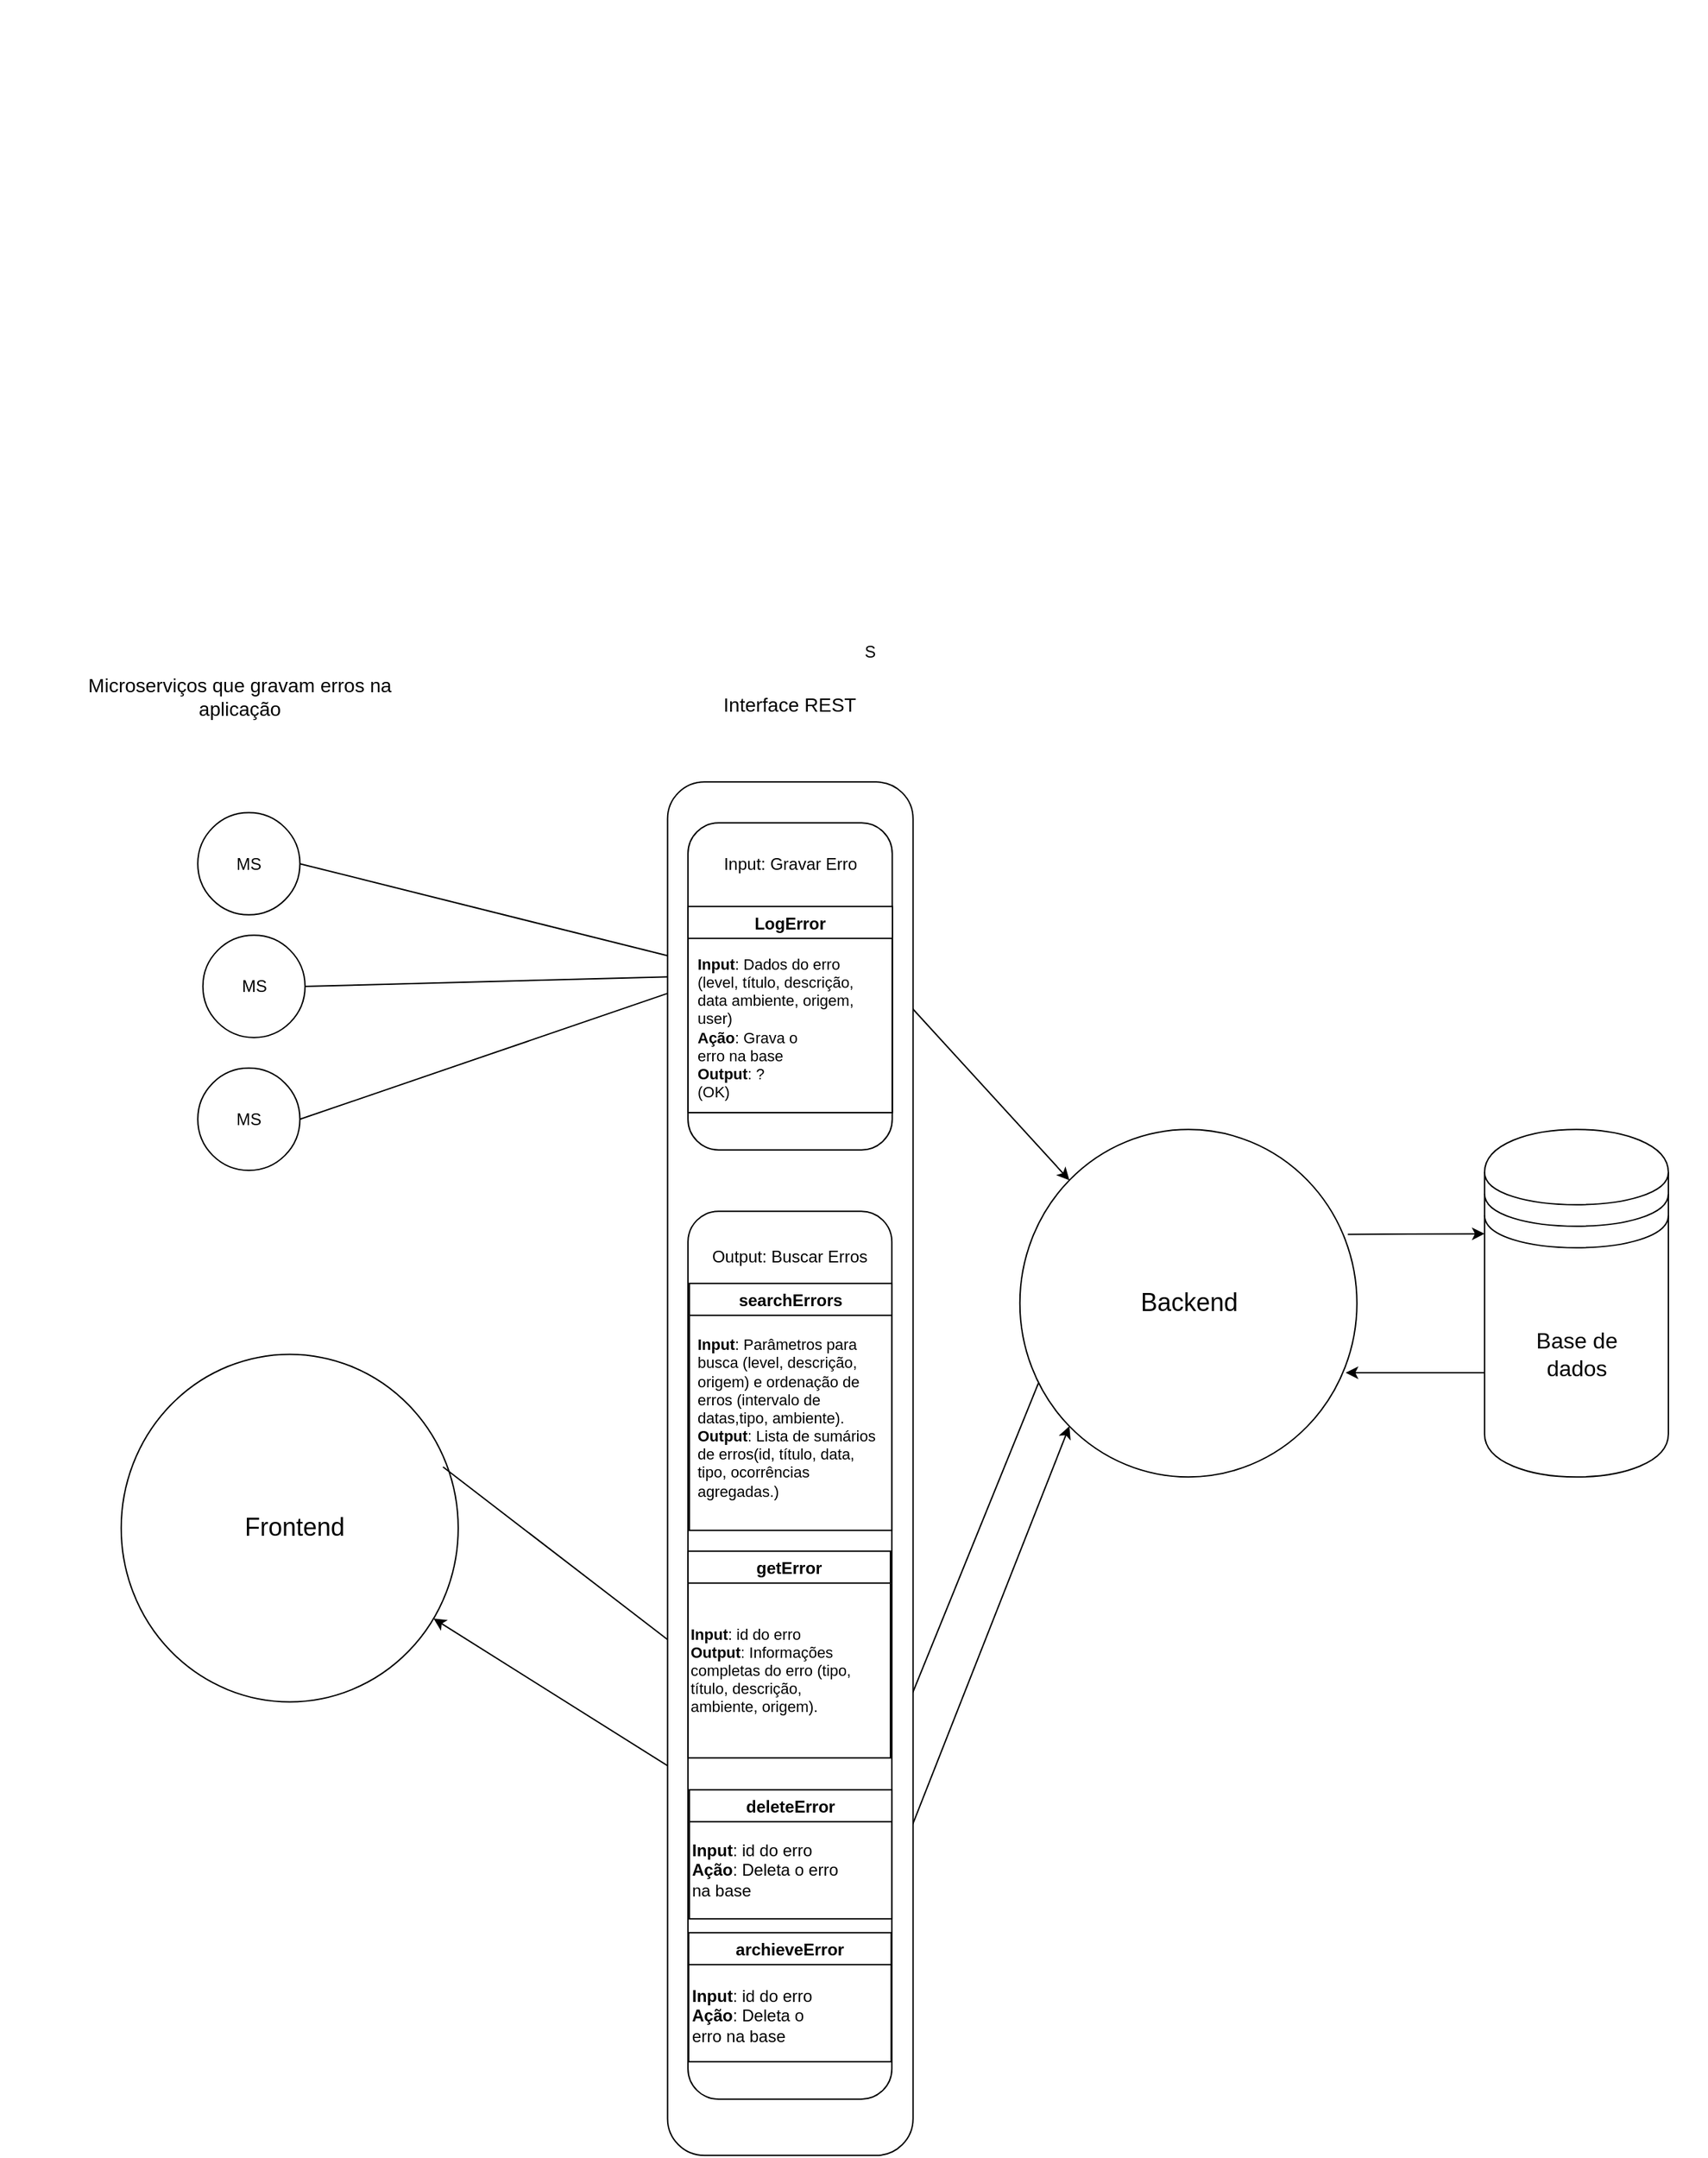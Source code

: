<mxfile version="12.0.2" type="device" pages="1"><diagram id="cvA6GfhJ9MbU6rOwyBwM" name="Page-1"><mxGraphModel dx="2424" dy="2000" grid="1" gridSize="10" guides="1" tooltips="1" connect="1" arrows="1" fold="1" page="1" pageScale="1" pageWidth="850" pageHeight="1100" math="0" shadow="0"><root><mxCell id="0"/><mxCell id="1" parent="0"/><mxCell id="ubPMHgb0RJ8jknI0h8GK-197" value="" style="group;" parent="1" vertex="1" connectable="0"><mxGeometry x="-14" y="-160" width="1205" height="1239.655" as="geometry"/></mxCell><mxCell id="ubPMHgb0RJ8jknI0h8GK-195" value="" style="group" parent="ubPMHgb0RJ8jknI0h8GK-197" vertex="1" connectable="0"><mxGeometry x="50" y="159.016" width="1155" height="1080.64" as="geometry"/></mxCell><mxCell id="ubPMHgb0RJ8jknI0h8GK-194" value="" style="group" parent="ubPMHgb0RJ8jknI0h8GK-195" vertex="1" connectable="0"><mxGeometry width="1155" height="1080.64" as="geometry"/></mxCell><mxCell id="ubPMHgb0RJ8jknI0h8GK-193" value="" style="group" parent="ubPMHgb0RJ8jknI0h8GK-194" vertex="1" connectable="0"><mxGeometry width="1155" height="1080.64" as="geometry"/></mxCell><mxCell id="ubPMHgb0RJ8jknI0h8GK-106" value="" style="group;aspect=fixed;container=1;" parent="ubPMHgb0RJ8jknI0h8GK-193" vertex="1" connectable="0"><mxGeometry width="1155" height="1080.64" as="geometry"/></mxCell><mxCell id="ubPMHgb0RJ8jknI0h8GK-104" value="S" style="group;aspect=fixed;" parent="ubPMHgb0RJ8jknI0h8GK-106" vertex="1" connectable="0"><mxGeometry x="-25.5" y="297" width="1206" height="1097.64" as="geometry"/></mxCell><mxCell id="ubPMHgb0RJ8jknI0h8GK-102" value="" style="group" parent="ubPMHgb0RJ8jknI0h8GK-104" vertex="1" connectable="0"><mxGeometry x="16.5" y="4.5" width="1161.938" height="1093.14" as="geometry"/></mxCell><mxCell id="ubPMHgb0RJ8jknI0h8GK-101" value="" style="group" parent="ubPMHgb0RJ8jknI0h8GK-102" vertex="1" connectable="0"><mxGeometry width="1161.938" height="1093.14" as="geometry"/></mxCell><mxCell id="ubPMHgb0RJ8jknI0h8GK-95" value="" style="group" parent="ubPMHgb0RJ8jknI0h8GK-101" vertex="1" connectable="0"><mxGeometry width="1161.938" height="1093.14" as="geometry"/></mxCell><mxCell id="ubPMHgb0RJ8jknI0h8GK-37" value="" style="group" parent="ubPMHgb0RJ8jknI0h8GK-95" vertex="1" connectable="0"><mxGeometry x="105.296" y="213.646" width="73.634" height="73.671" as="geometry"/></mxCell><mxCell id="ubPMHgb0RJ8jknI0h8GK-38" value="" style="group" parent="ubPMHgb0RJ8jknI0h8GK-37" vertex="1" connectable="0"><mxGeometry width="73.634" height="73.671" as="geometry"/></mxCell><mxCell id="ubPMHgb0RJ8jknI0h8GK-39" value="" style="ellipse;whiteSpace=wrap;html=1;" parent="ubPMHgb0RJ8jknI0h8GK-38" vertex="1"><mxGeometry width="73.634" height="73.671" as="geometry"/></mxCell><mxCell id="ubPMHgb0RJ8jknI0h8GK-40" value="&lt;div&gt;MS&lt;/div&gt;" style="text;html=1;strokeColor=none;fillColor=none;align=center;verticalAlign=middle;whiteSpace=wrap;rounded=0;" parent="ubPMHgb0RJ8jknI0h8GK-38" vertex="1"><mxGeometry x="7.363" y="22.101" width="58.907" height="29.468" as="geometry"/></mxCell><mxCell id="ubPMHgb0RJ8jknI0h8GK-45" value="&lt;div&gt;&lt;font style=&quot;font-size: 14px&quot;&gt;Microserviços que gravam erros na aplicação&lt;/font&gt;&lt;/div&gt;&lt;div&gt;&lt;font size=&quot;3&quot;&gt;&lt;br&gt;&lt;/font&gt;&lt;/div&gt;" style="text;html=1;strokeColor=none;fillColor=none;align=center;verticalAlign=middle;whiteSpace=wrap;rounded=0;" parent="ubPMHgb0RJ8jknI0h8GK-95" vertex="1"><mxGeometry width="263.608" height="103.14" as="geometry"/></mxCell><mxCell id="ubPMHgb0RJ8jknI0h8GK-55" value="" style="group" parent="ubPMHgb0RJ8jknI0h8GK-95" vertex="1" connectable="0"><mxGeometry x="101.614" y="125.241" width="73.634" height="73.671" as="geometry"/></mxCell><mxCell id="ubPMHgb0RJ8jknI0h8GK-41" value="" style="group" parent="ubPMHgb0RJ8jknI0h8GK-55" vertex="1" connectable="0"><mxGeometry width="73.634" height="73.671" as="geometry"/></mxCell><mxCell id="ubPMHgb0RJ8jknI0h8GK-42" value="" style="group" parent="ubPMHgb0RJ8jknI0h8GK-41" vertex="1" connectable="0"><mxGeometry width="73.634" height="73.671" as="geometry"/></mxCell><mxCell id="ubPMHgb0RJ8jknI0h8GK-43" value="" style="ellipse;whiteSpace=wrap;html=1;" parent="ubPMHgb0RJ8jknI0h8GK-42" vertex="1"><mxGeometry width="73.634" height="73.671" as="geometry"/></mxCell><mxCell id="ubPMHgb0RJ8jknI0h8GK-44" value="&lt;div&gt;MS&lt;/div&gt;" style="text;html=1;strokeColor=none;fillColor=none;align=center;verticalAlign=middle;whiteSpace=wrap;rounded=0;" parent="ubPMHgb0RJ8jknI0h8GK-42" vertex="1"><mxGeometry x="7.363" y="22.101" width="58.907" height="29.468" as="geometry"/></mxCell><mxCell id="ubPMHgb0RJ8jknI0h8GK-56" value="" style="group" parent="ubPMHgb0RJ8jknI0h8GK-95" vertex="1" connectable="0"><mxGeometry x="13.254" y="88.405" width="73.634" height="73.671" as="geometry"/></mxCell><mxCell id="ubPMHgb0RJ8jknI0h8GK-27" value="" style="group" parent="ubPMHgb0RJ8jknI0h8GK-56" vertex="1" connectable="0"><mxGeometry width="73.634" height="73.671" as="geometry"/></mxCell><mxCell id="ubPMHgb0RJ8jknI0h8GK-59" value="" style="group" parent="ubPMHgb0RJ8jknI0h8GK-95" vertex="1" connectable="0"><mxGeometry x="101.614" y="309.419" width="73.634" height="73.671" as="geometry"/></mxCell><mxCell id="ubPMHgb0RJ8jknI0h8GK-33" value="" style="group" parent="ubPMHgb0RJ8jknI0h8GK-59" vertex="1" connectable="0"><mxGeometry width="73.634" height="73.671" as="geometry"/></mxCell><mxCell id="ubPMHgb0RJ8jknI0h8GK-34" value="" style="group" parent="ubPMHgb0RJ8jknI0h8GK-33" vertex="1" connectable="0"><mxGeometry width="73.634" height="73.671" as="geometry"/></mxCell><mxCell id="ubPMHgb0RJ8jknI0h8GK-35" value="" style="ellipse;whiteSpace=wrap;html=1;" parent="ubPMHgb0RJ8jknI0h8GK-34" vertex="1"><mxGeometry width="73.634" height="73.671" as="geometry"/></mxCell><mxCell id="ubPMHgb0RJ8jknI0h8GK-36" value="&lt;div&gt;MS&lt;/div&gt;" style="text;html=1;strokeColor=none;fillColor=none;align=center;verticalAlign=middle;whiteSpace=wrap;rounded=0;" parent="ubPMHgb0RJ8jknI0h8GK-34" vertex="1"><mxGeometry x="7.363" y="22.101" width="58.907" height="29.468" as="geometry"/></mxCell><mxCell id="ubPMHgb0RJ8jknI0h8GK-62" value="" style="endArrow=classic;html=1;exitX=1;exitY=0.5;exitDx=0;exitDy=0;" parent="ubPMHgb0RJ8jknI0h8GK-95" source="ubPMHgb0RJ8jknI0h8GK-43" target="ubPMHgb0RJ8jknI0h8GK-4" edge="1"><mxGeometry width="50" height="50" relative="1" as="geometry"><mxPoint x="204.701" y="206.279" as="sourcePoint"/><mxPoint x="278.335" y="132.608" as="targetPoint"/></mxGeometry></mxCell><mxCell id="ubPMHgb0RJ8jknI0h8GK-64" value="" style="endArrow=classic;html=1;entryX=0;entryY=0.5;entryDx=0;entryDy=0;exitX=1;exitY=0.5;exitDx=0;exitDy=0;" parent="ubPMHgb0RJ8jknI0h8GK-95" source="ubPMHgb0RJ8jknI0h8GK-35" target="ubPMHgb0RJ8jknI0h8GK-4" edge="1"><mxGeometry width="50" height="50" relative="1" as="geometry"><mxPoint x="234.155" y="412.558" as="sourcePoint"/><mxPoint x="307.788" y="338.887" as="targetPoint"/></mxGeometry></mxCell><mxCell id="ubPMHgb0RJ8jknI0h8GK-65" value="" style="endArrow=classic;html=1;exitX=1;exitY=0.5;exitDx=0;exitDy=0;entryX=0.015;entryY=0.469;entryDx=0;entryDy=0;entryPerimeter=0;" parent="ubPMHgb0RJ8jknI0h8GK-95" source="ubPMHgb0RJ8jknI0h8GK-39" target="ubPMHgb0RJ8jknI0h8GK-4" edge="1"><mxGeometry width="50" height="50" relative="1" as="geometry"><mxPoint x="234.155" y="294.684" as="sourcePoint"/><mxPoint x="307.788" y="221.013" as="targetPoint"/></mxGeometry></mxCell><mxCell id="ubPMHgb0RJ8jknI0h8GK-68" value="" style="group" parent="ubPMHgb0RJ8jknI0h8GK-95" vertex="1" connectable="0"><mxGeometry x="46.389" y="515.698" width="242.991" height="250.482" as="geometry"/></mxCell><mxCell id="ubPMHgb0RJ8jknI0h8GK-8" value="" style="ellipse;whiteSpace=wrap;html=1;" parent="ubPMHgb0RJ8jknI0h8GK-68" vertex="1"><mxGeometry width="242.991" height="250.482" as="geometry"/></mxCell><mxCell id="ubPMHgb0RJ8jknI0h8GK-66" value="&lt;font style=&quot;font-size: 18px&quot;&gt;Frontend&lt;/font&gt;" style="text;html=1;strokeColor=none;fillColor=none;align=center;verticalAlign=middle;whiteSpace=wrap;rounded=0;" parent="ubPMHgb0RJ8jknI0h8GK-68" vertex="1"><mxGeometry x="58.907" y="99.456" width="132.54" height="51.57" as="geometry"/></mxCell><mxCell id="ubPMHgb0RJ8jknI0h8GK-70" value="" style="endArrow=classic;html=1;entryX=0;entryY=0.5;entryDx=0;entryDy=0;exitX=0.955;exitY=0.324;exitDx=0;exitDy=0;exitPerimeter=0;" parent="ubPMHgb0RJ8jknI0h8GK-95" source="ubPMHgb0RJ8jknI0h8GK-8" target="ubPMHgb0RJ8jknI0h8GK-5" edge="1"><mxGeometry width="50" height="50" relative="1" as="geometry"><mxPoint x="293.062" y="589.369" as="sourcePoint"/><mxPoint x="366.695" y="515.698" as="targetPoint"/></mxGeometry></mxCell><mxCell id="ubPMHgb0RJ8jknI0h8GK-72" value="" style="endArrow=classic;html=1;exitX=0.001;exitY=0.639;exitDx=0;exitDy=0;exitPerimeter=0;" parent="ubPMHgb0RJ8jknI0h8GK-95" source="ubPMHgb0RJ8jknI0h8GK-5" target="ubPMHgb0RJ8jknI0h8GK-8" edge="1"><mxGeometry width="50" height="50" relative="1" as="geometry"><mxPoint x="293.062" y="810.382" as="sourcePoint"/><mxPoint x="366.695" y="736.711" as="targetPoint"/></mxGeometry></mxCell><mxCell id="ubPMHgb0RJ8jknI0h8GK-75" value="" style="group" parent="ubPMHgb0RJ8jknI0h8GK-95" vertex="1" connectable="0"><mxGeometry x="694.365" y="353.621" width="242.991" height="250.482" as="geometry"/></mxCell><mxCell id="ubPMHgb0RJ8jknI0h8GK-7" value="" style="ellipse;whiteSpace=wrap;html=1;" parent="ubPMHgb0RJ8jknI0h8GK-75" vertex="1"><mxGeometry width="242.991" height="250.482" as="geometry"/></mxCell><mxCell id="ubPMHgb0RJ8jknI0h8GK-74" value="&lt;font style=&quot;font-size: 18px&quot;&gt;Backend&lt;/font&gt;" style="text;html=1;strokeColor=none;fillColor=none;align=center;verticalAlign=middle;whiteSpace=wrap;rounded=0;" parent="ubPMHgb0RJ8jknI0h8GK-75" vertex="1"><mxGeometry x="33.135" y="110.507" width="176.721" height="29.468" as="geometry"/></mxCell><mxCell id="ubPMHgb0RJ8jknI0h8GK-77" value="" style="group" parent="ubPMHgb0RJ8jknI0h8GK-95" vertex="1" connectable="0"><mxGeometry x="1029.397" y="353.621" width="132.54" height="250.482" as="geometry"/></mxCell><mxCell id="ubPMHgb0RJ8jknI0h8GK-1" value="" style="shape=datastore;whiteSpace=wrap;html=1;" parent="ubPMHgb0RJ8jknI0h8GK-77" vertex="1"><mxGeometry width="132.54" height="250.482" as="geometry"/></mxCell><mxCell id="ubPMHgb0RJ8jknI0h8GK-76" value="&lt;font size=&quot;3&quot;&gt;Base de dados&lt;br&gt;&lt;/font&gt;" style="text;html=1;strokeColor=none;fillColor=none;align=center;verticalAlign=middle;whiteSpace=wrap;rounded=0;" parent="ubPMHgb0RJ8jknI0h8GK-77" vertex="1"><mxGeometry x="29.453" y="95.772" width="73.634" height="132.608" as="geometry"/></mxCell><mxCell id="ubPMHgb0RJ8jknI0h8GK-78" value="" style="endArrow=classic;html=1;exitX=0.973;exitY=0.302;exitDx=0;exitDy=0;exitPerimeter=0;entryX=0;entryY=0.3;entryDx=0;entryDy=0;" parent="ubPMHgb0RJ8jknI0h8GK-95" source="ubPMHgb0RJ8jknI0h8GK-7" target="ubPMHgb0RJ8jknI0h8GK-1" edge="1"><mxGeometry width="50" height="50" relative="1" as="geometry"><mxPoint x="911.584" y="309.419" as="sourcePoint"/><mxPoint x="985.217" y="235.748" as="targetPoint"/></mxGeometry></mxCell><mxCell id="ubPMHgb0RJ8jknI0h8GK-79" value="" style="endArrow=classic;html=1;exitX=0;exitY=0.7;exitDx=0;exitDy=0;" parent="ubPMHgb0RJ8jknI0h8GK-95" source="ubPMHgb0RJ8jknI0h8GK-1" edge="1"><mxGeometry width="50" height="50" relative="1" as="geometry"><mxPoint x="779.043" y="736.711" as="sourcePoint"/><mxPoint x="929.256" y="528.958" as="targetPoint"/></mxGeometry></mxCell><mxCell id="ubPMHgb0RJ8jknI0h8GK-80" value="" style="endArrow=classic;html=1;exitX=1;exitY=0.5;exitDx=0;exitDy=0;entryX=0;entryY=0;entryDx=0;entryDy=0;" parent="ubPMHgb0RJ8jknI0h8GK-95" source="ubPMHgb0RJ8jknI0h8GK-4" target="ubPMHgb0RJ8jknI0h8GK-7" edge="1"><mxGeometry width="50" height="50" relative="1" as="geometry"><mxPoint x="675.956" y="265.216" as="sourcePoint"/><mxPoint x="779.043" y="206.279" as="targetPoint"/></mxGeometry></mxCell><mxCell id="ubPMHgb0RJ8jknI0h8GK-82" value="" style="endArrow=classic;html=1;exitX=1;exitY=0.75;exitDx=0;exitDy=0;entryX=0;entryY=1;entryDx=0;entryDy=0;" parent="ubPMHgb0RJ8jknI0h8GK-95" source="ubPMHgb0RJ8jknI0h8GK-5" target="ubPMHgb0RJ8jknI0h8GK-7" edge="1"><mxGeometry width="50" height="50" relative="1" as="geometry"><mxPoint x="734.863" y="795.648" as="sourcePoint"/><mxPoint x="808.497" y="721.977" as="targetPoint"/></mxGeometry></mxCell><mxCell id="ubPMHgb0RJ8jknI0h8GK-83" value="" style="endArrow=classic;html=1;exitX=0.055;exitY=0.73;exitDx=0;exitDy=0;exitPerimeter=0;entryX=1;entryY=0.6;entryDx=0;entryDy=0;entryPerimeter=0;" parent="ubPMHgb0RJ8jknI0h8GK-95" source="ubPMHgb0RJ8jknI0h8GK-7" target="ubPMHgb0RJ8jknI0h8GK-5" edge="1"><mxGeometry width="50" height="50" relative="1" as="geometry"><mxPoint x="690.683" y="780.914" as="sourcePoint"/><mxPoint x="764.316" y="707.243" as="targetPoint"/></mxGeometry></mxCell><mxCell id="ubPMHgb0RJ8jknI0h8GK-84" value="&lt;div style=&quot;font-size: 14px&quot;&gt;Interface REST&lt;/div&gt;" style="text;html=1;strokeColor=none;fillColor=none;align=center;verticalAlign=middle;whiteSpace=wrap;rounded=0;" parent="ubPMHgb0RJ8jknI0h8GK-95" vertex="1"><mxGeometry x="462.419" y="22.101" width="132.54" height="51.57" as="geometry"/></mxCell><mxCell id="ubPMHgb0RJ8jknI0h8GK-94" value="" style="group" parent="ubPMHgb0RJ8jknI0h8GK-95" vertex="1" connectable="0"><mxGeometry x="440.329" y="103.14" width="655.671" height="990" as="geometry"/></mxCell><mxCell id="ubPMHgb0RJ8jknI0h8GK-3" value="" style="rounded=1;whiteSpace=wrap;html=1;fillColor=#ffffff;" parent="ubPMHgb0RJ8jknI0h8GK-94" vertex="1"><mxGeometry width="177" height="990" as="geometry"/></mxCell><mxCell id="ubPMHgb0RJ8jknI0h8GK-69" value="" style="group" parent="ubPMHgb0RJ8jknI0h8GK-94" vertex="1" connectable="0"><mxGeometry x="14.727" y="29.468" width="640.945" height="920" as="geometry"/></mxCell><mxCell id="ubPMHgb0RJ8jknI0h8GK-4" value="" style="rounded=1;whiteSpace=wrap;html=1;" parent="ubPMHgb0RJ8jknI0h8GK-69" vertex="1"><mxGeometry width="147.267" height="235.748" as="geometry"/></mxCell><mxCell id="ubPMHgb0RJ8jknI0h8GK-5" value="" style="rounded=1;whiteSpace=wrap;html=1;" parent="ubPMHgb0RJ8jknI0h8GK-69" vertex="1"><mxGeometry y="280" width="147" height="640" as="geometry"/></mxCell><mxCell id="ubPMHgb0RJ8jknI0h8GK-85" value="Input: Gravar Erro" style="text;html=1;strokeColor=none;fillColor=none;align=center;verticalAlign=middle;whiteSpace=wrap;rounded=0;" parent="ubPMHgb0RJ8jknI0h8GK-69" vertex="1"><mxGeometry x="14.727" y="14.734" width="117.814" height="29.468" as="geometry"/></mxCell><mxCell id="ubPMHgb0RJ8jknI0h8GK-86" value="Output: Buscar Erros" style="text;html=1;strokeColor=none;fillColor=none;align=center;verticalAlign=middle;whiteSpace=wrap;rounded=0;" parent="ubPMHgb0RJ8jknI0h8GK-69" vertex="1"><mxGeometry y="287.317" width="147.267" height="51.57" as="geometry"/></mxCell><mxCell id="ubPMHgb0RJ8jknI0h8GK-120" value="LogError" style="swimlane;" parent="ubPMHgb0RJ8jknI0h8GK-69" vertex="1"><mxGeometry y="60.222" width="147.407" height="148.711" as="geometry"/></mxCell><mxCell id="ubPMHgb0RJ8jknI0h8GK-136" value="searchErrors" style="swimlane;" parent="ubPMHgb0RJ8jknI0h8GK-69" vertex="1"><mxGeometry x="1" y="332" width="146" height="178" as="geometry"/></mxCell><mxCell id="ubPMHgb0RJ8jknI0h8GK-190" value="&lt;div style=&quot;font-size: 11px&quot; align=&quot;left&quot;&gt;&lt;font style=&quot;font-size: 11px&quot;&gt;&lt;b&gt;Input&lt;/b&gt;: Parâmetros para busca (level, descrição, origem) e ordenação de erros (intervalo de datas,tipo, ambiente).&lt;/font&gt;&lt;/div&gt;&lt;div style=&quot;font-size: 11px&quot; align=&quot;left&quot;&gt;&lt;font style=&quot;font-size: 11px&quot;&gt;&lt;b&gt;Output&lt;/b&gt;: Lista de sumários de erros(id, título, data, tipo, ocorrências agregadas.)&lt;br&gt;&lt;/font&gt; &lt;/div&gt;" style="text;html=1;strokeColor=none;fillColor=none;align=left;verticalAlign=middle;whiteSpace=wrap;rounded=0;" parent="ubPMHgb0RJ8jknI0h8GK-136" vertex="1"><mxGeometry x="4" y="33" width="138" height="127" as="geometry"/></mxCell><mxCell id="ubPMHgb0RJ8jknI0h8GK-188" value="getError" style="swimlane;" parent="ubPMHgb0RJ8jknI0h8GK-69" vertex="1"><mxGeometry y="525" width="146" height="149" as="geometry"/></mxCell><mxCell id="ubPMHgb0RJ8jknI0h8GK-191" value="&lt;div style=&quot;font-size: 11px&quot; align=&quot;left&quot;&gt;&lt;font style=&quot;font-size: 11px&quot;&gt;&lt;b&gt;Input&lt;/b&gt;: Dados do erro (level, título, descrição, data ambiente, origem, user)&lt;br&gt;&lt;/font&gt;&lt;/div&gt;&lt;div style=&quot;font-size: 11px&quot; align=&quot;left&quot;&gt;&lt;font style=&quot;font-size: 11px&quot;&gt;&lt;b&gt;Ação&lt;/b&gt;: Grava o &lt;br&gt;&lt;/font&gt;&lt;/div&gt;&lt;div style=&quot;font-size: 11px&quot; align=&quot;left&quot;&gt;&lt;font style=&quot;font-size: 11px&quot;&gt;erro na base&lt;/font&gt;&lt;/div&gt;&lt;div style=&quot;font-size: 11px&quot; align=&quot;left&quot;&gt;&lt;font style=&quot;font-size: 11px&quot;&gt;&lt;b&gt;Output&lt;/b&gt;: ? &lt;br&gt;&lt;/font&gt;&lt;/div&gt;&lt;div style=&quot;font-size: 11px&quot; align=&quot;left&quot;&gt;&lt;font style=&quot;font-size: 11px&quot;&gt;(OK)&lt;br&gt;&lt;/font&gt;&lt;/div&gt;" style="text;html=1;strokeColor=none;fillColor=none;align=left;verticalAlign=middle;whiteSpace=wrap;rounded=0;" parent="ubPMHgb0RJ8jknI0h8GK-69" vertex="1"><mxGeometry x="5" y="85" width="136" height="126" as="geometry"/></mxCell><mxCell id="ubPMHgb0RJ8jknI0h8GK-192" value="&lt;div style=&quot;font-size: 11px&quot; align=&quot;left&quot;&gt;&lt;font style=&quot;font-size: 11px&quot;&gt;&lt;b&gt;Input&lt;/b&gt;: id do erro&lt;br&gt;&lt;/font&gt;&lt;/div&gt;&lt;div style=&quot;font-size: 11px&quot; align=&quot;left&quot;&gt;&lt;font style=&quot;font-size: 11px&quot;&gt;&lt;b&gt;Output&lt;/b&gt;: Informações completas do erro (tipo, título, descrição, ambiente, origem). &lt;br&gt;&lt;/font&gt;&lt;/div&gt;" style="text;html=1;strokeColor=none;fillColor=none;align=left;verticalAlign=middle;whiteSpace=wrap;rounded=0;" parent="ubPMHgb0RJ8jknI0h8GK-69" vertex="1"><mxGeometry y="548" width="130" height="126" as="geometry"/></mxCell><mxCell id="VFlnLLkLzkVBPDJuE_SZ-116" value="deleteError" style="swimlane;" vertex="1" parent="ubPMHgb0RJ8jknI0h8GK-69"><mxGeometry x="1" y="697" width="146" height="93" as="geometry"/></mxCell><mxCell id="VFlnLLkLzkVBPDJuE_SZ-119" value="&lt;div align=&quot;justify&quot;&gt;&lt;b&gt;Input&lt;/b&gt;: id do erro&lt;/div&gt;&lt;div align=&quot;justify&quot;&gt;&lt;b&gt;Ação&lt;/b&gt;: Deleta o erro &lt;br&gt;&lt;/div&gt;&lt;div align=&quot;justify&quot;&gt;na base&lt;/div&gt;&lt;div align=&quot;justify&quot;&gt;&lt;br&gt;&lt;/div&gt;" style="text;html=1;" vertex="1" parent="ubPMHgb0RJ8jknI0h8GK-69"><mxGeometry x="1" y="727" width="139" height="53" as="geometry"/></mxCell><mxCell id="VFlnLLkLzkVBPDJuE_SZ-121" value="archieveError" style="swimlane;" vertex="1" parent="ubPMHgb0RJ8jknI0h8GK-69"><mxGeometry x="0.5" y="800" width="146" height="93" as="geometry"/></mxCell><mxCell id="VFlnLLkLzkVBPDJuE_SZ-122" value="&lt;div&gt;&lt;b&gt;Input&lt;/b&gt;: id do erro&lt;/div&gt;&lt;div&gt;&lt;b&gt;Ação&lt;/b&gt;: Deleta o&lt;/div&gt;&lt;div&gt; erro na base&lt;/div&gt;" style="text;html=1;" vertex="1" parent="1"><mxGeometry x="483" y="1265" width="147" height="55" as="geometry"/></mxCell></root></mxGraphModel></diagram></mxfile>